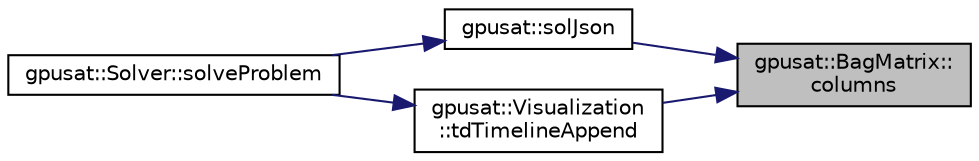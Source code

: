 digraph "gpusat::BagMatrix::columns"
{
 // INTERACTIVE_SVG=YES
 // LATEX_PDF_SIZE
  edge [fontname="Helvetica",fontsize="10",labelfontname="Helvetica",labelfontsize="10"];
  node [fontname="Helvetica",fontsize="10",shape=record];
  rankdir="RL";
  Node1 [label="gpusat::BagMatrix::\lcolumns",height=0.2,width=0.4,color="black", fillcolor="grey75", style="filled", fontcolor="black",tooltip=" "];
  Node1 -> Node2 [dir="back",color="midnightblue",fontsize="10",style="solid",fontname="Helvetica"];
  Node2 [label="gpusat::solJson",height=0.2,width=0.4,color="black", fillcolor="white", style="filled",URL="$namespacegpusat.html#ae780028fdecbf7e4891b55159b33f3c1",tooltip=" "];
  Node2 -> Node3 [dir="back",color="midnightblue",fontsize="10",style="solid",fontname="Helvetica"];
  Node3 [label="gpusat::Solver::solveProblem",height=0.2,width=0.4,color="black", fillcolor="white", style="filled",URL="$classgpusat_1_1_solver.html#ae0fed660431502c4ff23b011de6207ca",tooltip="Solves the sat formula with a given decomposition."];
  Node1 -> Node4 [dir="back",color="midnightblue",fontsize="10",style="solid",fontname="Helvetica"];
  Node4 [label="gpusat::Visualization\l::tdTimelineAppend",height=0.2,width=0.4,color="black", fillcolor="white", style="filled",URL="$classgpusat_1_1_visualization.html#aee01b172cd6c03b26143b1ae82193b9b",tooltip=" "];
  Node4 -> Node3 [dir="back",color="midnightblue",fontsize="10",style="solid",fontname="Helvetica"];
}
